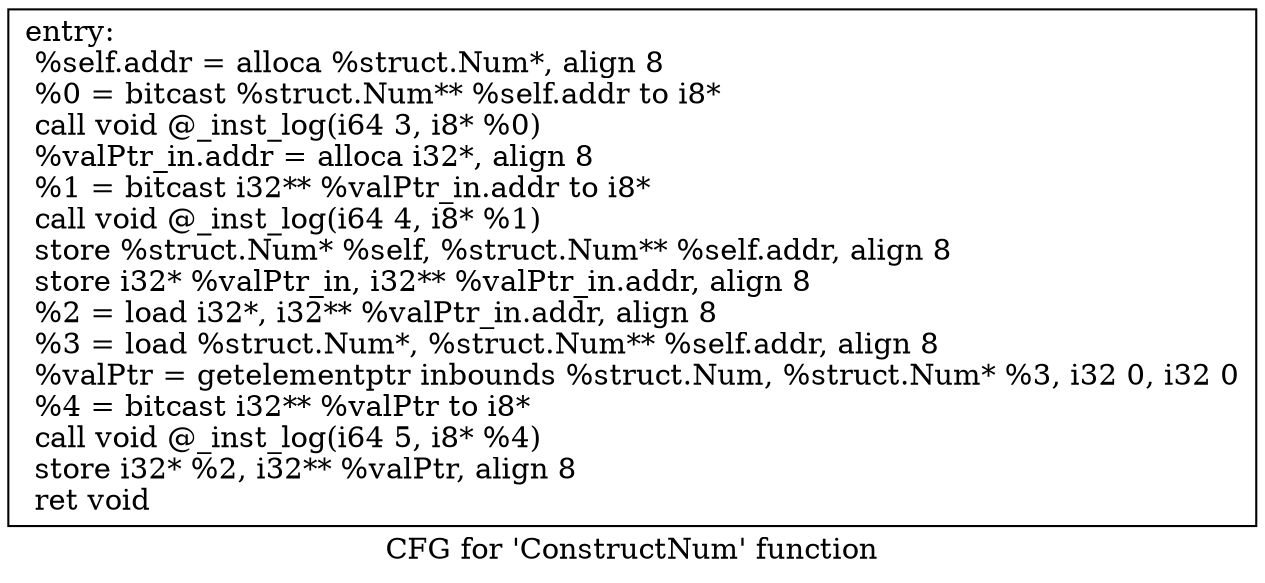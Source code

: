 digraph "CFG for 'ConstructNum' function" {
	label="CFG for 'ConstructNum' function";

	Node0x564d40185e80 [shape=record,label="{entry:\l  %self.addr = alloca %struct.Num*, align 8\l  %0 = bitcast %struct.Num** %self.addr to i8*\l  call void @_inst_log(i64 3, i8* %0)\l  %valPtr_in.addr = alloca i32*, align 8\l  %1 = bitcast i32** %valPtr_in.addr to i8*\l  call void @_inst_log(i64 4, i8* %1)\l  store %struct.Num* %self, %struct.Num** %self.addr, align 8\l  store i32* %valPtr_in, i32** %valPtr_in.addr, align 8\l  %2 = load i32*, i32** %valPtr_in.addr, align 8\l  %3 = load %struct.Num*, %struct.Num** %self.addr, align 8\l  %valPtr = getelementptr inbounds %struct.Num, %struct.Num* %3, i32 0, i32 0\l  %4 = bitcast i32** %valPtr to i8*\l  call void @_inst_log(i64 5, i8* %4)\l  store i32* %2, i32** %valPtr, align 8\l  ret void\l}"];
}
